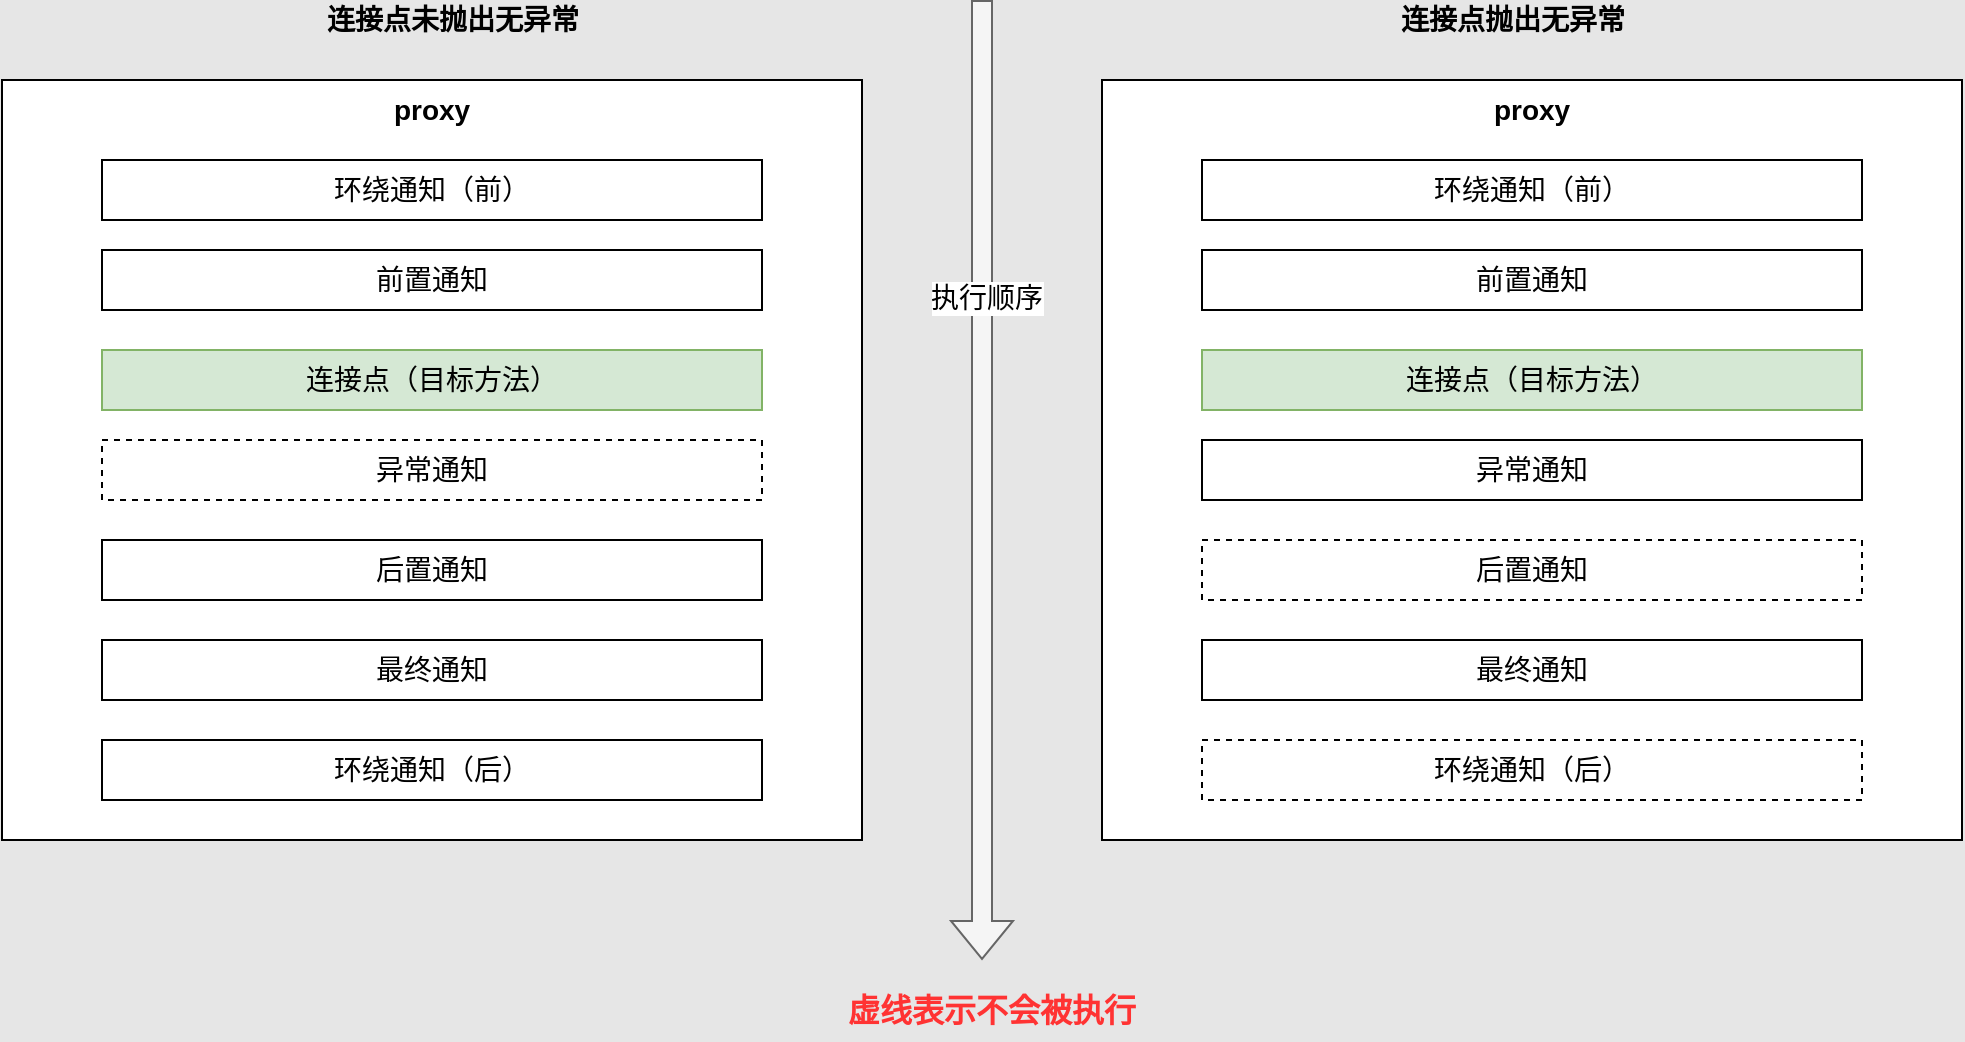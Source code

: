 <mxfile version="19.0.3" type="device"><diagram id="0Srurf3MQY6tkSiEvc9l" name="第 1 页"><mxGraphModel dx="1038" dy="689" grid="1" gridSize="10" guides="1" tooltips="1" connect="1" arrows="1" fold="1" page="1" pageScale="1" pageWidth="827" pageHeight="1169" background="#E6E6E6" math="0" shadow="0"><root><mxCell id="0"/><mxCell id="1" parent="0"/><mxCell id="rRztEPJWoQfLCtZZgVWL-9" value="&lt;b style=&quot;font-size: 14px;&quot;&gt;proxy&lt;/b&gt;" style="rounded=0;whiteSpace=wrap;html=1;horizontal=1;verticalAlign=top;fontSize=14;" parent="1" vertex="1"><mxGeometry x="580" y="90" width="430" height="380" as="geometry"/></mxCell><mxCell id="rRztEPJWoQfLCtZZgVWL-10" value="前置通知" style="rounded=0;whiteSpace=wrap;html=1;fontSize=14;" parent="1" vertex="1"><mxGeometry x="630" y="175" width="330" height="30" as="geometry"/></mxCell><mxCell id="rRztEPJWoQfLCtZZgVWL-11" value="连接点（目标方法）" style="rounded=0;whiteSpace=wrap;html=1;fillColor=#d5e8d4;strokeColor=#82b366;fontSize=14;" parent="1" vertex="1"><mxGeometry x="630" y="225" width="330" height="30" as="geometry"/></mxCell><mxCell id="rRztEPJWoQfLCtZZgVWL-12" value="异常通知" style="rounded=0;whiteSpace=wrap;html=1;fontSize=14;" parent="1" vertex="1"><mxGeometry x="630" y="270" width="330" height="30" as="geometry"/></mxCell><mxCell id="rRztEPJWoQfLCtZZgVWL-13" value="最终通知" style="rounded=0;whiteSpace=wrap;html=1;fontSize=14;" parent="1" vertex="1"><mxGeometry x="630" y="370" width="330" height="30" as="geometry"/></mxCell><mxCell id="rRztEPJWoQfLCtZZgVWL-14" value="连接点未抛出无异常" style="text;html=1;align=center;verticalAlign=middle;resizable=0;points=[];autosize=1;strokeColor=none;fillColor=none;fontStyle=1;fontSize=14;" parent="1" vertex="1"><mxGeometry x="185" y="50" width="140" height="20" as="geometry"/></mxCell><mxCell id="rRztEPJWoQfLCtZZgVWL-16" value="环绕通知（前）" style="rounded=0;whiteSpace=wrap;html=1;fontSize=14;" parent="1" vertex="1"><mxGeometry x="630" y="130" width="330" height="30" as="geometry"/></mxCell><mxCell id="rRztEPJWoQfLCtZZgVWL-17" value="环绕通知（后）" style="rounded=0;whiteSpace=wrap;html=1;dashed=1;fontSize=14;" parent="1" vertex="1"><mxGeometry x="630" y="420" width="330" height="30" as="geometry"/></mxCell><mxCell id="rRztEPJWoQfLCtZZgVWL-25" value="连接点抛出无异常" style="text;html=1;align=center;verticalAlign=middle;resizable=0;points=[];autosize=1;strokeColor=none;fillColor=none;fontStyle=1;fontSize=14;" parent="1" vertex="1"><mxGeometry x="720" y="50" width="130" height="20" as="geometry"/></mxCell><mxCell id="rRztEPJWoQfLCtZZgVWL-26" value="后置通知" style="rounded=0;whiteSpace=wrap;html=1;dashed=1;fontSize=14;" parent="1" vertex="1"><mxGeometry x="630" y="320" width="330" height="30" as="geometry"/></mxCell><mxCell id="rRztEPJWoQfLCtZZgVWL-27" value="&lt;b style=&quot;font-size: 14px;&quot;&gt;proxy&lt;/b&gt;" style="rounded=0;whiteSpace=wrap;html=1;horizontal=1;verticalAlign=top;fontSize=14;" parent="1" vertex="1"><mxGeometry x="30" y="90" width="430" height="380" as="geometry"/></mxCell><mxCell id="rRztEPJWoQfLCtZZgVWL-28" value="前置通知" style="rounded=0;whiteSpace=wrap;html=1;fontSize=14;" parent="1" vertex="1"><mxGeometry x="80" y="175" width="330" height="30" as="geometry"/></mxCell><mxCell id="rRztEPJWoQfLCtZZgVWL-29" value="连接点（目标方法）" style="rounded=0;whiteSpace=wrap;html=1;fillColor=#d5e8d4;strokeColor=#82b366;fontSize=14;" parent="1" vertex="1"><mxGeometry x="80" y="225" width="330" height="30" as="geometry"/></mxCell><mxCell id="rRztEPJWoQfLCtZZgVWL-30" value="异常通知" style="rounded=0;whiteSpace=wrap;html=1;dashed=1;fontSize=14;" parent="1" vertex="1"><mxGeometry x="80" y="270" width="330" height="30" as="geometry"/></mxCell><mxCell id="rRztEPJWoQfLCtZZgVWL-31" value="最终通知" style="rounded=0;whiteSpace=wrap;html=1;fontSize=14;" parent="1" vertex="1"><mxGeometry x="80" y="370" width="330" height="30" as="geometry"/></mxCell><mxCell id="rRztEPJWoQfLCtZZgVWL-32" value="环绕通知（前）" style="rounded=0;whiteSpace=wrap;html=1;fontSize=14;" parent="1" vertex="1"><mxGeometry x="80" y="130" width="330" height="30" as="geometry"/></mxCell><mxCell id="rRztEPJWoQfLCtZZgVWL-33" value="环绕通知（后）" style="rounded=0;whiteSpace=wrap;html=1;fontSize=14;" parent="1" vertex="1"><mxGeometry x="80" y="420" width="330" height="30" as="geometry"/></mxCell><mxCell id="rRztEPJWoQfLCtZZgVWL-34" value="后置通知" style="rounded=0;whiteSpace=wrap;html=1;fontSize=14;" parent="1" vertex="1"><mxGeometry x="80" y="320" width="330" height="30" as="geometry"/></mxCell><mxCell id="rRztEPJWoQfLCtZZgVWL-35" value="" style="shape=flexArrow;endArrow=classic;html=1;rounded=0;fillColor=#f5f5f5;strokeColor=#666666;" parent="1" edge="1"><mxGeometry width="50" height="50" relative="1" as="geometry"><mxPoint x="520" y="50" as="sourcePoint"/><mxPoint x="520" y="530" as="targetPoint"/></mxGeometry></mxCell><mxCell id="rRztEPJWoQfLCtZZgVWL-36" value="执行顺序" style="edgeLabel;html=1;align=center;verticalAlign=middle;resizable=0;points=[];fontSize=14;" parent="rRztEPJWoQfLCtZZgVWL-35" vertex="1" connectable="0"><mxGeometry x="-0.381" y="2" relative="1" as="geometry"><mxPoint as="offset"/></mxGeometry></mxCell><mxCell id="rRztEPJWoQfLCtZZgVWL-38" value="虚线表示不会被执行" style="text;html=1;strokeColor=none;fillColor=none;align=center;verticalAlign=middle;whiteSpace=wrap;rounded=0;dashed=1;fontStyle=1;fontColor=#FF3333;fontSize=16;" parent="1" vertex="1"><mxGeometry x="430" y="540" width="190" height="30" as="geometry"/></mxCell></root></mxGraphModel></diagram></mxfile>
